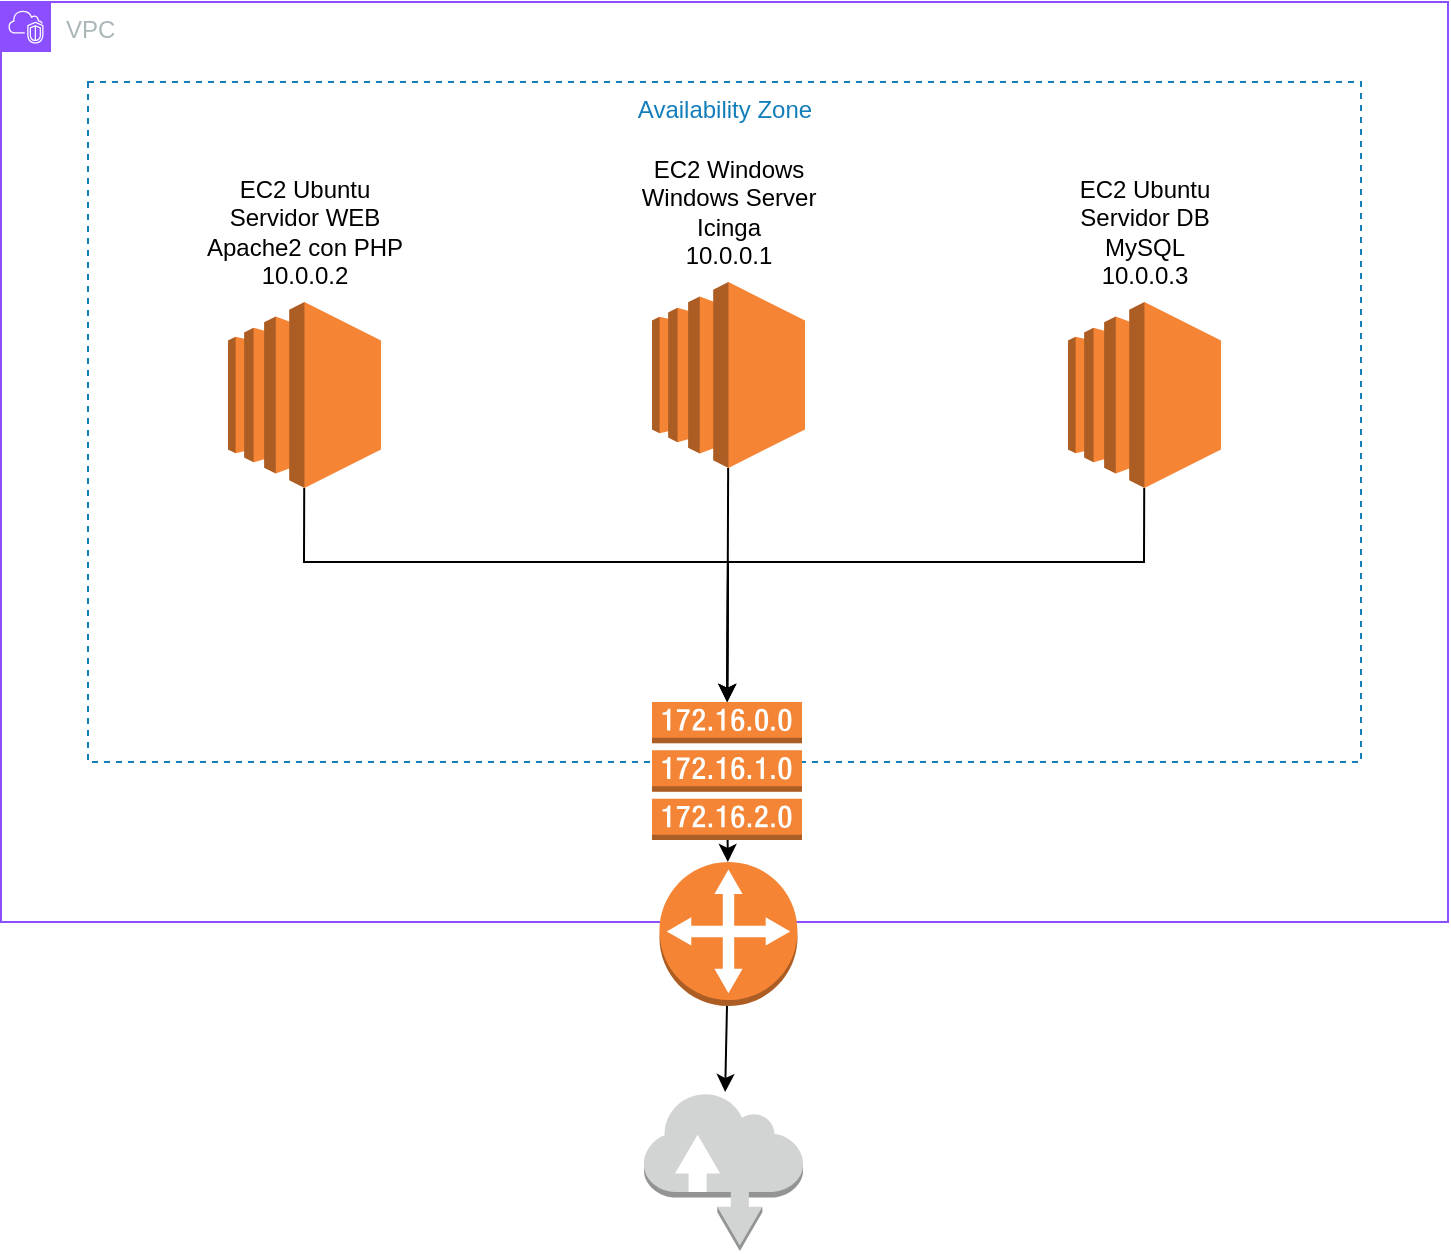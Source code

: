 <mxfile version="23.1.1" type="device">
  <diagram name="Página-1" id="KiUcm8TDbXxkTYw3uOXb">
    <mxGraphModel dx="2054" dy="1132" grid="1" gridSize="10" guides="1" tooltips="1" connect="1" arrows="1" fold="1" page="1" pageScale="1" pageWidth="827" pageHeight="1169" math="0" shadow="0">
      <root>
        <mxCell id="0" />
        <mxCell id="1" parent="0" />
        <mxCell id="RT3MP3s6NUer7lmC1RXk-4" value="VPC" style="points=[[0,0],[0.25,0],[0.5,0],[0.75,0],[1,0],[1,0.25],[1,0.5],[1,0.75],[1,1],[0.75,1],[0.5,1],[0.25,1],[0,1],[0,0.75],[0,0.5],[0,0.25]];outlineConnect=0;gradientColor=none;html=1;whiteSpace=wrap;fontSize=12;fontStyle=0;container=1;pointerEvents=0;collapsible=0;recursiveResize=0;shape=mxgraph.aws4.group;grIcon=mxgraph.aws4.group_vpc2;strokeColor=#8C4FFF;fillColor=none;verticalAlign=top;align=left;spacingLeft=30;fontColor=#AAB7B8;dashed=0;" vertex="1" parent="1">
          <mxGeometry x="36.5" y="40" width="723.5" height="460" as="geometry" />
        </mxCell>
        <mxCell id="RT3MP3s6NUer7lmC1RXk-5" value="Availability Zone" style="fillColor=none;strokeColor=#147EBA;dashed=1;verticalAlign=top;fontStyle=0;fontColor=#147EBA;whiteSpace=wrap;html=1;" vertex="1" parent="RT3MP3s6NUer7lmC1RXk-4">
          <mxGeometry x="43.5" y="40" width="636.5" height="340" as="geometry" />
        </mxCell>
        <mxCell id="RT3MP3s6NUer7lmC1RXk-6" value="" style="outlineConnect=0;dashed=0;verticalLabelPosition=bottom;verticalAlign=top;align=center;html=1;shape=mxgraph.aws3.ec2;fillColor=#F58534;gradientColor=none;" vertex="1" parent="RT3MP3s6NUer7lmC1RXk-4">
          <mxGeometry x="113.5" y="150" width="76.5" height="93" as="geometry" />
        </mxCell>
        <mxCell id="RT3MP3s6NUer7lmC1RXk-7" value="" style="outlineConnect=0;dashed=0;verticalLabelPosition=bottom;verticalAlign=top;align=center;html=1;shape=mxgraph.aws3.ec2;fillColor=#F58534;gradientColor=none;" vertex="1" parent="RT3MP3s6NUer7lmC1RXk-4">
          <mxGeometry x="325.5" y="140" width="76.5" height="93" as="geometry" />
        </mxCell>
        <mxCell id="RT3MP3s6NUer7lmC1RXk-8" value="" style="outlineConnect=0;dashed=0;verticalLabelPosition=bottom;verticalAlign=top;align=center;html=1;shape=mxgraph.aws3.ec2;fillColor=#F58534;gradientColor=none;" vertex="1" parent="RT3MP3s6NUer7lmC1RXk-4">
          <mxGeometry x="533.5" y="150" width="76.5" height="93" as="geometry" />
        </mxCell>
        <mxCell id="RT3MP3s6NUer7lmC1RXk-9" value="" style="outlineConnect=0;dashed=0;verticalLabelPosition=bottom;verticalAlign=top;align=center;html=1;shape=mxgraph.aws3.customer_gateway;fillColor=#F58534;gradientColor=none;" vertex="1" parent="RT3MP3s6NUer7lmC1RXk-4">
          <mxGeometry x="329.25" y="430" width="69" height="72" as="geometry" />
        </mxCell>
        <mxCell id="RT3MP3s6NUer7lmC1RXk-10" value="" style="outlineConnect=0;dashed=0;verticalLabelPosition=bottom;verticalAlign=top;align=center;html=1;shape=mxgraph.aws3.route_table;fillColor=#F58536;gradientColor=none;" vertex="1" parent="RT3MP3s6NUer7lmC1RXk-4">
          <mxGeometry x="325.5" y="350" width="75" height="69" as="geometry" />
        </mxCell>
        <mxCell id="RT3MP3s6NUer7lmC1RXk-13" value="" style="endArrow=classic;html=1;rounded=0;" edge="1" parent="RT3MP3s6NUer7lmC1RXk-4" source="RT3MP3s6NUer7lmC1RXk-6" target="RT3MP3s6NUer7lmC1RXk-10">
          <mxGeometry width="50" height="50" relative="1" as="geometry">
            <mxPoint x="163.5" y="320" as="sourcePoint" />
            <mxPoint x="213.5" y="270" as="targetPoint" />
            <Array as="points">
              <mxPoint x="151.5" y="280" />
              <mxPoint x="363.5" y="280" />
            </Array>
          </mxGeometry>
        </mxCell>
        <mxCell id="RT3MP3s6NUer7lmC1RXk-14" value="" style="endArrow=classic;html=1;rounded=0;entryX=0.5;entryY=0;entryDx=0;entryDy=0;entryPerimeter=0;" edge="1" parent="RT3MP3s6NUer7lmC1RXk-4" source="RT3MP3s6NUer7lmC1RXk-8" target="RT3MP3s6NUer7lmC1RXk-10">
          <mxGeometry width="50" height="50" relative="1" as="geometry">
            <mxPoint x="162" y="253" as="sourcePoint" />
            <mxPoint x="373" y="360" as="targetPoint" />
            <Array as="points">
              <mxPoint x="571.5" y="280" />
              <mxPoint x="363.5" y="280" />
            </Array>
          </mxGeometry>
        </mxCell>
        <mxCell id="RT3MP3s6NUer7lmC1RXk-15" value="" style="endArrow=classic;html=1;rounded=0;" edge="1" parent="RT3MP3s6NUer7lmC1RXk-4" source="RT3MP3s6NUer7lmC1RXk-7" target="RT3MP3s6NUer7lmC1RXk-10">
          <mxGeometry width="50" height="50" relative="1" as="geometry">
            <mxPoint x="343.5" y="200" as="sourcePoint" />
            <mxPoint x="393.5" y="150" as="targetPoint" />
            <Array as="points" />
          </mxGeometry>
        </mxCell>
        <mxCell id="RT3MP3s6NUer7lmC1RXk-16" value="EC2 Ubuntu&lt;br&gt;Servidor WEB&lt;br&gt;Apache2 con PHP&lt;br&gt;10.0.0.2" style="text;html=1;align=center;verticalAlign=middle;resizable=0;points=[];autosize=1;strokeColor=none;fillColor=none;" vertex="1" parent="RT3MP3s6NUer7lmC1RXk-4">
          <mxGeometry x="91.75" y="80" width="120" height="70" as="geometry" />
        </mxCell>
        <mxCell id="RT3MP3s6NUer7lmC1RXk-17" value="EC2 Ubuntu&lt;br&gt;Servidor DB&lt;br&gt;MySQL&lt;br&gt;10.0.0.3" style="text;html=1;align=center;verticalAlign=middle;resizable=0;points=[];autosize=1;strokeColor=none;fillColor=none;" vertex="1" parent="RT3MP3s6NUer7lmC1RXk-4">
          <mxGeometry x="526.75" y="80" width="90" height="70" as="geometry" />
        </mxCell>
        <mxCell id="RT3MP3s6NUer7lmC1RXk-18" value="EC2 Windows&lt;br&gt;Windows Server&lt;br&gt;Icinga&lt;br&gt;10.0.0.1" style="text;html=1;align=center;verticalAlign=middle;resizable=0;points=[];autosize=1;strokeColor=none;fillColor=none;" vertex="1" parent="RT3MP3s6NUer7lmC1RXk-4">
          <mxGeometry x="308" y="70" width="110" height="70" as="geometry" />
        </mxCell>
        <mxCell id="RT3MP3s6NUer7lmC1RXk-19" value="" style="endArrow=classic;html=1;rounded=0;" edge="1" parent="RT3MP3s6NUer7lmC1RXk-4" source="RT3MP3s6NUer7lmC1RXk-10" target="RT3MP3s6NUer7lmC1RXk-9">
          <mxGeometry width="50" height="50" relative="1" as="geometry">
            <mxPoint x="353.5" y="420" as="sourcePoint" />
            <mxPoint x="403.5" y="370" as="targetPoint" />
          </mxGeometry>
        </mxCell>
        <mxCell id="RT3MP3s6NUer7lmC1RXk-11" value="" style="outlineConnect=0;dashed=0;verticalLabelPosition=bottom;verticalAlign=top;align=center;html=1;shape=mxgraph.aws3.internet;fillColor=#D2D3D3;gradientColor=none;" vertex="1" parent="1">
          <mxGeometry x="358" y="585" width="79.5" height="79.5" as="geometry" />
        </mxCell>
        <mxCell id="RT3MP3s6NUer7lmC1RXk-20" value="" style="endArrow=classic;html=1;rounded=0;" edge="1" parent="1" source="RT3MP3s6NUer7lmC1RXk-9" target="RT3MP3s6NUer7lmC1RXk-11">
          <mxGeometry width="50" height="50" relative="1" as="geometry">
            <mxPoint x="250" y="730" as="sourcePoint" />
            <mxPoint x="300" y="680" as="targetPoint" />
          </mxGeometry>
        </mxCell>
      </root>
    </mxGraphModel>
  </diagram>
</mxfile>

